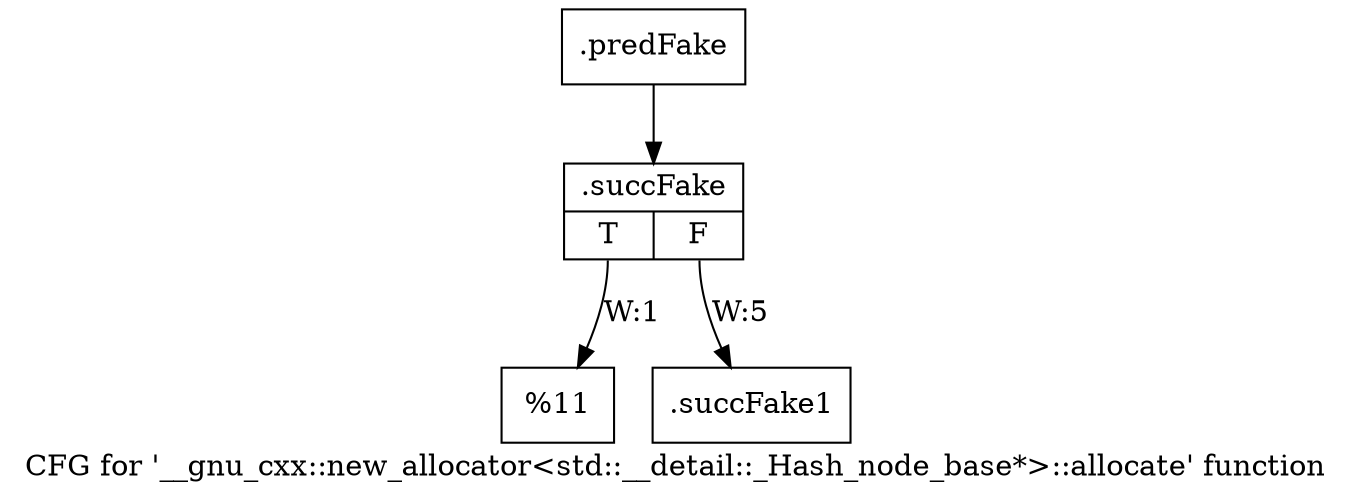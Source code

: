 digraph "CFG for '__gnu_cxx::new_allocator\<std::__detail::_Hash_node_base*\>::allocate' function" {
	label="CFG for '__gnu_cxx::new_allocator\<std::__detail::_Hash_node_base*\>::allocate' function";

	Node0x464b880 [shape=record,filename="",linenumber="",label="{.predFake}"];
	Node0x464b880 -> Node0x47f2140[ callList="" memoryops="" filename="/media/miguel/NewVolume/Linux/Xilinx/Vitis_HLS/2020.2/tps/lnx64/gcc-6.2.0/lib/gcc/x86_64-pc-linux-gnu/6.2.0/../../../../include/c++/6.2.0/ext/new_allocator.h" execusionnum="4"];
	Node0x47f2140 [shape=record,filename="/media/miguel/NewVolume/Linux/Xilinx/Vitis_HLS/2020.2/tps/lnx64/gcc-6.2.0/lib/gcc/x86_64-pc-linux-gnu/6.2.0/../../../../include/c++/6.2.0/ext/new_allocator.h",linenumber="101",label="{.succFake|{<s0>T|<s1>F}}"];
	Node0x47f2140:s0 -> Node0x464c310[label="W:1"];
	Node0x47f2140:s1 -> Node0x47f21f0[label="W:5" callList="" memoryops="" filename="/media/miguel/NewVolume/Linux/Xilinx/Vitis_HLS/2020.2/tps/lnx64/gcc-6.2.0/lib/gcc/x86_64-pc-linux-gnu/6.2.0/../../../../include/c++/6.2.0/ext/new_allocator.h" execusionnum="4"];
	Node0x464c310 [shape=record,filename="/media/miguel/NewVolume/Linux/Xilinx/Vitis_HLS/2020.2/tps/lnx64/gcc-6.2.0/lib/gcc/x86_64-pc-linux-gnu/6.2.0/../../../../include/c++/6.2.0/ext/new_allocator.h",linenumber="102",label="{%11}"];
	Node0x47f21f0 [shape=record,filename="/media/miguel/NewVolume/Linux/Xilinx/Vitis_HLS/2020.2/tps/lnx64/gcc-6.2.0/lib/gcc/x86_64-pc-linux-gnu/6.2.0/../../../../include/c++/6.2.0/ext/new_allocator.h",linenumber="104",label="{.succFake1}"];
}
